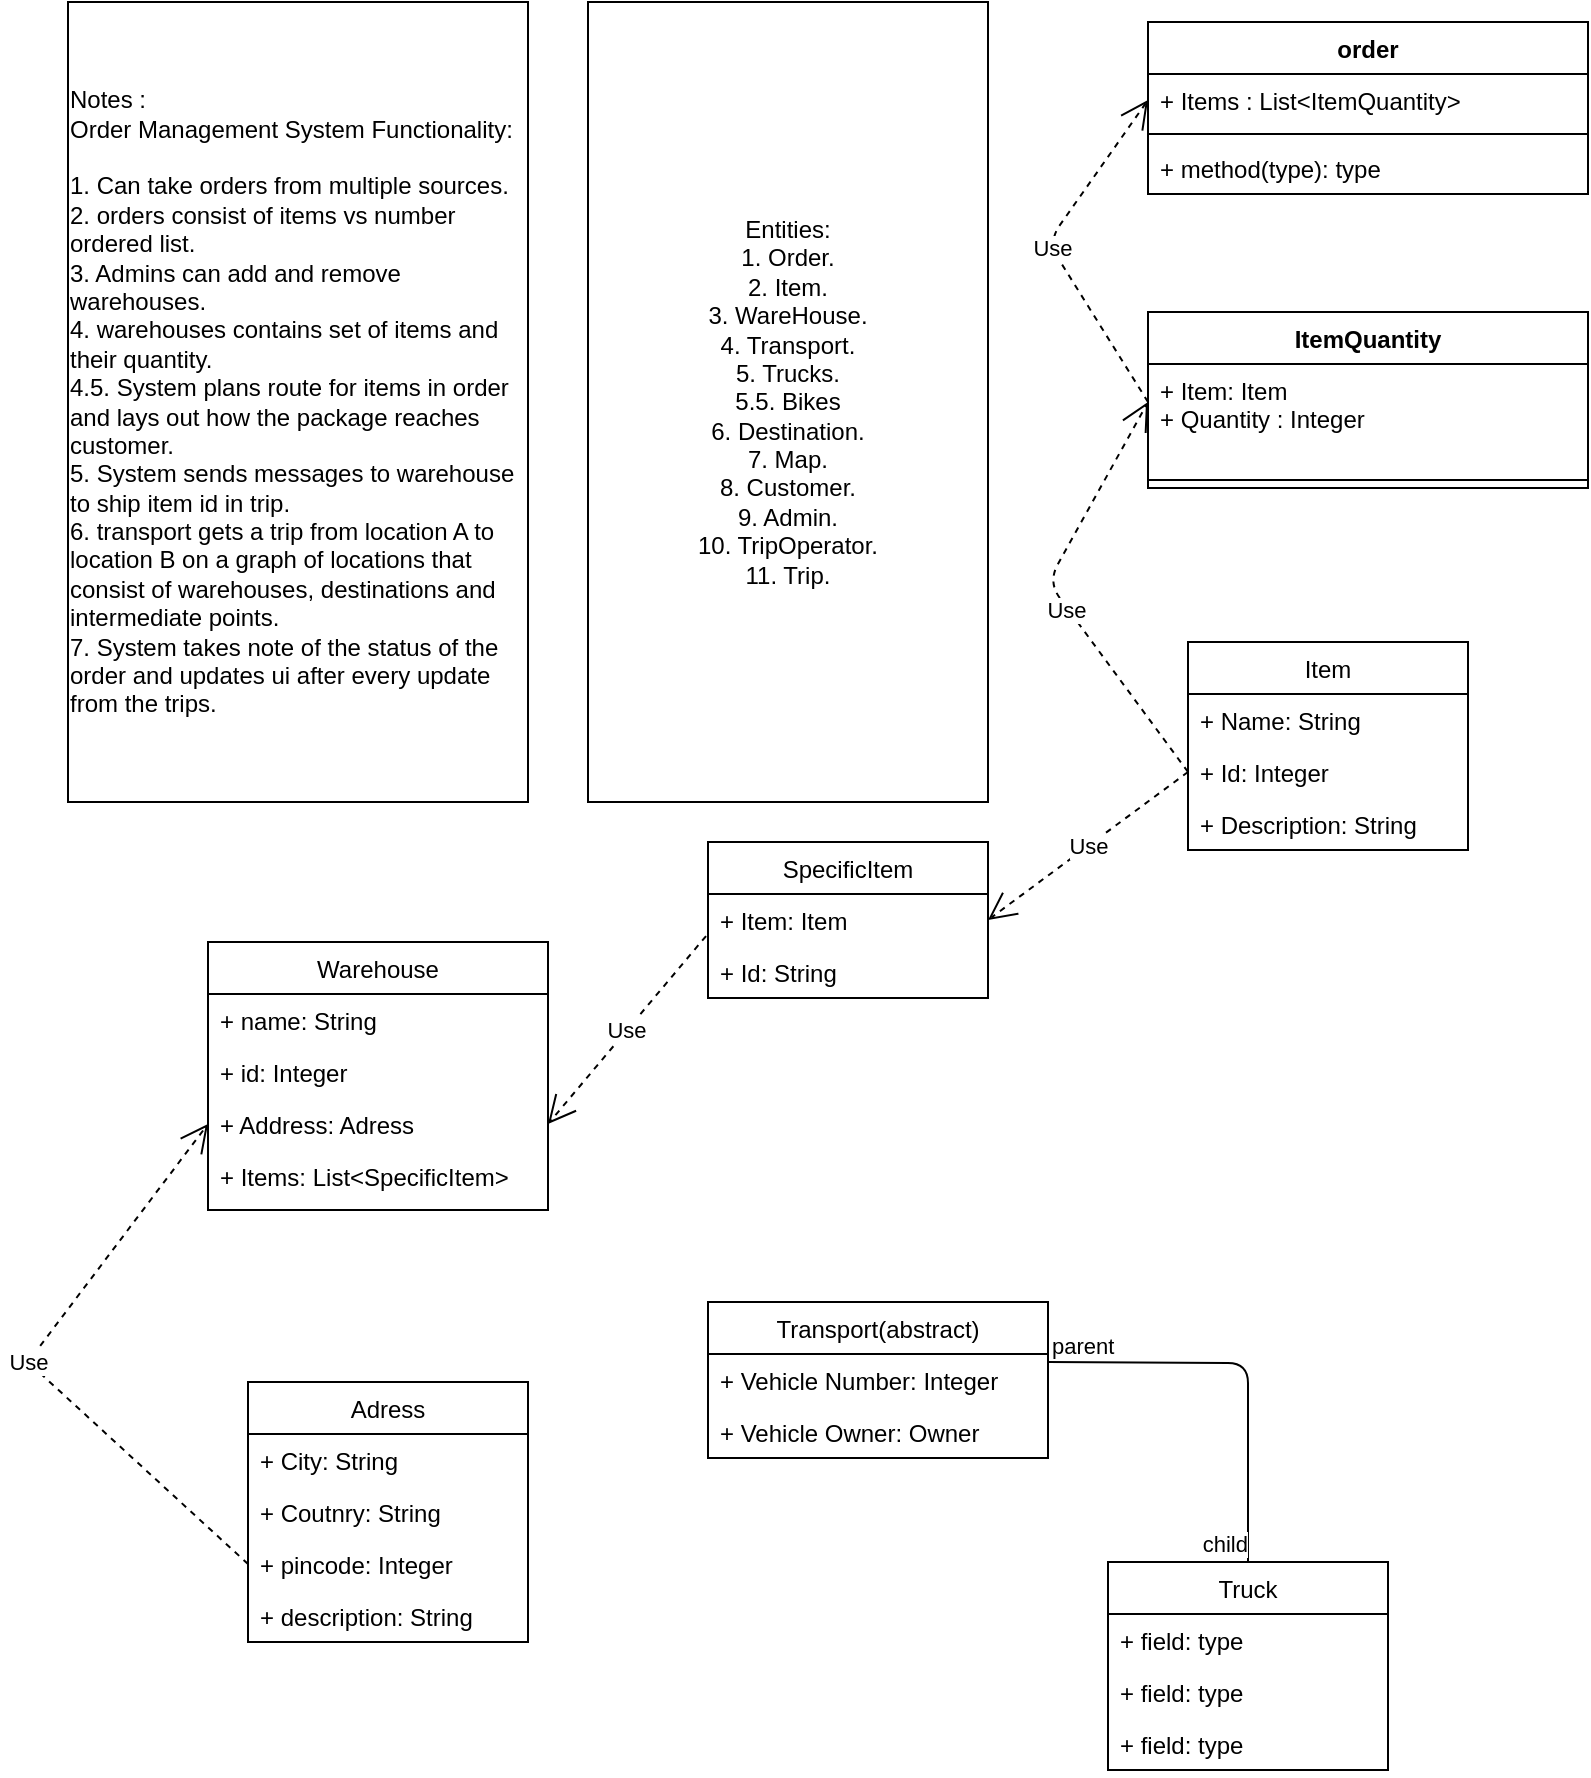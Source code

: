 <mxfile version="13.10.0" type="github">
  <diagram id="C5RBs43oDa-KdzZeNtuy" name="Page-1">
    <mxGraphModel dx="1613" dy="513" grid="1" gridSize="10" guides="1" tooltips="1" connect="1" arrows="1" fold="1" page="1" pageScale="1" pageWidth="827" pageHeight="1169" math="0" shadow="0">
      <root>
        <mxCell id="WIyWlLk6GJQsqaUBKTNV-0" />
        <mxCell id="WIyWlLk6GJQsqaUBKTNV-1" parent="WIyWlLk6GJQsqaUBKTNV-0" />
        <mxCell id="P0WerOg9DDHznc6b3bxv-1" value="order" style="swimlane;fontStyle=1;align=center;verticalAlign=top;childLayout=stackLayout;horizontal=1;startSize=26;horizontalStack=0;resizeParent=1;resizeParentMax=0;resizeLast=0;collapsible=1;marginBottom=0;" parent="WIyWlLk6GJQsqaUBKTNV-1" vertex="1">
          <mxGeometry x="560" y="40" width="220" height="86" as="geometry" />
        </mxCell>
        <mxCell id="P0WerOg9DDHznc6b3bxv-2" value="+ Items : List&lt;ItemQuantity&gt;" style="text;strokeColor=none;fillColor=none;align=left;verticalAlign=top;spacingLeft=4;spacingRight=4;overflow=hidden;rotatable=0;points=[[0,0.5],[1,0.5]];portConstraint=eastwest;" parent="P0WerOg9DDHznc6b3bxv-1" vertex="1">
          <mxGeometry y="26" width="220" height="26" as="geometry" />
        </mxCell>
        <mxCell id="P0WerOg9DDHznc6b3bxv-3" value="" style="line;strokeWidth=1;fillColor=none;align=left;verticalAlign=middle;spacingTop=-1;spacingLeft=3;spacingRight=3;rotatable=0;labelPosition=right;points=[];portConstraint=eastwest;" parent="P0WerOg9DDHznc6b3bxv-1" vertex="1">
          <mxGeometry y="52" width="220" height="8" as="geometry" />
        </mxCell>
        <mxCell id="P0WerOg9DDHznc6b3bxv-4" value="+ method(type): type" style="text;strokeColor=none;fillColor=none;align=left;verticalAlign=top;spacingLeft=4;spacingRight=4;overflow=hidden;rotatable=0;points=[[0,0.5],[1,0.5]];portConstraint=eastwest;" parent="P0WerOg9DDHznc6b3bxv-1" vertex="1">
          <mxGeometry y="60" width="220" height="26" as="geometry" />
        </mxCell>
        <mxCell id="P0WerOg9DDHznc6b3bxv-5" value="&lt;div style=&quot;text-align: left&quot;&gt;&lt;span&gt;Notes :&amp;nbsp;&lt;/span&gt;&lt;/div&gt;&lt;div style=&quot;text-align: left&quot;&gt;&lt;span&gt;Order Management System Functionality:&lt;/span&gt;&lt;/div&gt;&lt;div style=&quot;text-align: left&quot;&gt;&lt;br&gt;&lt;/div&gt;&lt;div style=&quot;text-align: left&quot;&gt;&lt;span&gt;1. Can take orders from multiple sources.&lt;/span&gt;&lt;/div&gt;&lt;div style=&quot;text-align: left&quot;&gt;&lt;span&gt;2. orders consist of items vs number ordered list.&lt;/span&gt;&lt;/div&gt;&lt;div style=&quot;text-align: left&quot;&gt;&lt;span&gt;3. Admins can add and remove warehouses.&lt;/span&gt;&lt;/div&gt;&lt;div style=&quot;text-align: left&quot;&gt;4. warehouses contains set of items and their quantity.&lt;/div&gt;&lt;div style=&quot;text-align: left&quot;&gt;4.5. System plans route for items in order and lays out how the package reaches customer.&lt;/div&gt;&lt;div style=&quot;text-align: left&quot;&gt;5. System sends messages to warehouse to ship item id in trip.&lt;/div&gt;&lt;div style=&quot;text-align: left&quot;&gt;6. transport gets a trip from location A to location B on a graph of locations that consist of warehouses, destinations and intermediate points.&lt;/div&gt;&lt;div style=&quot;text-align: left&quot;&gt;7. System takes note of the status of the order and updates ui after every update from the trips.&lt;/div&gt;" style="rounded=0;whiteSpace=wrap;html=1;" parent="WIyWlLk6GJQsqaUBKTNV-1" vertex="1">
          <mxGeometry x="20" y="30" width="230" height="400" as="geometry" />
        </mxCell>
        <mxCell id="P0WerOg9DDHznc6b3bxv-6" value="Entities:&lt;br&gt;1. Order.&lt;br&gt;2. Item.&lt;br&gt;3. WareHouse.&lt;br&gt;4. Transport.&lt;br&gt;5. Trucks.&lt;br&gt;5.5. Bikes&lt;br&gt;6. Destination.&lt;br&gt;7. Map.&lt;br&gt;8. Customer.&lt;br&gt;9. Admin.&lt;br&gt;10. TripOperator.&lt;br&gt;11. Trip." style="rounded=0;whiteSpace=wrap;html=1;" parent="WIyWlLk6GJQsqaUBKTNV-1" vertex="1">
          <mxGeometry x="280" y="30" width="200" height="400" as="geometry" />
        </mxCell>
        <mxCell id="SZa_jYtGjnlF43Vkc16p-0" value="ItemQuantity" style="swimlane;fontStyle=1;align=center;verticalAlign=top;childLayout=stackLayout;horizontal=1;startSize=26;horizontalStack=0;resizeParent=1;resizeParentMax=0;resizeLast=0;collapsible=1;marginBottom=0;" vertex="1" parent="WIyWlLk6GJQsqaUBKTNV-1">
          <mxGeometry x="560" y="185" width="220" height="88" as="geometry" />
        </mxCell>
        <mxCell id="SZa_jYtGjnlF43Vkc16p-1" value="+ Item: Item&#xa;+ Quantity : Integer" style="text;strokeColor=none;fillColor=none;align=left;verticalAlign=top;spacingLeft=4;spacingRight=4;overflow=hidden;rotatable=0;points=[[0,0.5],[1,0.5]];portConstraint=eastwest;" vertex="1" parent="SZa_jYtGjnlF43Vkc16p-0">
          <mxGeometry y="26" width="220" height="54" as="geometry" />
        </mxCell>
        <mxCell id="SZa_jYtGjnlF43Vkc16p-2" value="" style="line;strokeWidth=1;fillColor=none;align=left;verticalAlign=middle;spacingTop=-1;spacingLeft=3;spacingRight=3;rotatable=0;labelPosition=right;points=[];portConstraint=eastwest;" vertex="1" parent="SZa_jYtGjnlF43Vkc16p-0">
          <mxGeometry y="80" width="220" height="8" as="geometry" />
        </mxCell>
        <mxCell id="SZa_jYtGjnlF43Vkc16p-5" value="Use" style="endArrow=open;endSize=12;dashed=1;html=1;entryX=0;entryY=0.5;entryDx=0;entryDy=0;" edge="1" parent="WIyWlLk6GJQsqaUBKTNV-1" target="P0WerOg9DDHznc6b3bxv-2">
          <mxGeometry width="160" relative="1" as="geometry">
            <mxPoint x="560" y="230" as="sourcePoint" />
            <mxPoint x="680" y="230" as="targetPoint" />
            <Array as="points">
              <mxPoint x="510" y="150" />
            </Array>
          </mxGeometry>
        </mxCell>
        <mxCell id="SZa_jYtGjnlF43Vkc16p-6" value="Item" style="swimlane;fontStyle=0;childLayout=stackLayout;horizontal=1;startSize=26;fillColor=none;horizontalStack=0;resizeParent=1;resizeParentMax=0;resizeLast=0;collapsible=1;marginBottom=0;" vertex="1" parent="WIyWlLk6GJQsqaUBKTNV-1">
          <mxGeometry x="580" y="350" width="140" height="104" as="geometry" />
        </mxCell>
        <mxCell id="SZa_jYtGjnlF43Vkc16p-7" value="+ Name: String" style="text;strokeColor=none;fillColor=none;align=left;verticalAlign=top;spacingLeft=4;spacingRight=4;overflow=hidden;rotatable=0;points=[[0,0.5],[1,0.5]];portConstraint=eastwest;" vertex="1" parent="SZa_jYtGjnlF43Vkc16p-6">
          <mxGeometry y="26" width="140" height="26" as="geometry" />
        </mxCell>
        <mxCell id="SZa_jYtGjnlF43Vkc16p-8" value="+ Id: Integer" style="text;strokeColor=none;fillColor=none;align=left;verticalAlign=top;spacingLeft=4;spacingRight=4;overflow=hidden;rotatable=0;points=[[0,0.5],[1,0.5]];portConstraint=eastwest;" vertex="1" parent="SZa_jYtGjnlF43Vkc16p-6">
          <mxGeometry y="52" width="140" height="26" as="geometry" />
        </mxCell>
        <mxCell id="SZa_jYtGjnlF43Vkc16p-9" value="+ Description: String" style="text;strokeColor=none;fillColor=none;align=left;verticalAlign=top;spacingLeft=4;spacingRight=4;overflow=hidden;rotatable=0;points=[[0,0.5],[1,0.5]];portConstraint=eastwest;" vertex="1" parent="SZa_jYtGjnlF43Vkc16p-6">
          <mxGeometry y="78" width="140" height="26" as="geometry" />
        </mxCell>
        <mxCell id="SZa_jYtGjnlF43Vkc16p-10" value="Use" style="endArrow=open;endSize=12;dashed=1;html=1;exitX=0;exitY=0.5;exitDx=0;exitDy=0;" edge="1" parent="WIyWlLk6GJQsqaUBKTNV-1" source="SZa_jYtGjnlF43Vkc16p-8">
          <mxGeometry x="-0.08" y="1" width="160" relative="1" as="geometry">
            <mxPoint x="420" y="490" as="sourcePoint" />
            <mxPoint x="560" y="230" as="targetPoint" />
            <Array as="points">
              <mxPoint x="510" y="320" />
            </Array>
            <mxPoint as="offset" />
          </mxGeometry>
        </mxCell>
        <mxCell id="SZa_jYtGjnlF43Vkc16p-11" value="SpecificItem" style="swimlane;fontStyle=0;childLayout=stackLayout;horizontal=1;startSize=26;fillColor=none;horizontalStack=0;resizeParent=1;resizeParentMax=0;resizeLast=0;collapsible=1;marginBottom=0;" vertex="1" parent="WIyWlLk6GJQsqaUBKTNV-1">
          <mxGeometry x="340" y="450" width="140" height="78" as="geometry" />
        </mxCell>
        <mxCell id="SZa_jYtGjnlF43Vkc16p-12" value="+ Item: Item" style="text;strokeColor=none;fillColor=none;align=left;verticalAlign=top;spacingLeft=4;spacingRight=4;overflow=hidden;rotatable=0;points=[[0,0.5],[1,0.5]];portConstraint=eastwest;" vertex="1" parent="SZa_jYtGjnlF43Vkc16p-11">
          <mxGeometry y="26" width="140" height="26" as="geometry" />
        </mxCell>
        <mxCell id="SZa_jYtGjnlF43Vkc16p-13" value="+ Id: String" style="text;strokeColor=none;fillColor=none;align=left;verticalAlign=top;spacingLeft=4;spacingRight=4;overflow=hidden;rotatable=0;points=[[0,0.5],[1,0.5]];portConstraint=eastwest;" vertex="1" parent="SZa_jYtGjnlF43Vkc16p-11">
          <mxGeometry y="52" width="140" height="26" as="geometry" />
        </mxCell>
        <mxCell id="SZa_jYtGjnlF43Vkc16p-15" value="Use" style="endArrow=open;endSize=12;dashed=1;html=1;exitX=0;exitY=0.5;exitDx=0;exitDy=0;entryX=1;entryY=0.5;entryDx=0;entryDy=0;" edge="1" parent="WIyWlLk6GJQsqaUBKTNV-1" source="SZa_jYtGjnlF43Vkc16p-8" target="SZa_jYtGjnlF43Vkc16p-12">
          <mxGeometry width="160" relative="1" as="geometry">
            <mxPoint x="500" y="500" as="sourcePoint" />
            <mxPoint x="660" y="500" as="targetPoint" />
          </mxGeometry>
        </mxCell>
        <mxCell id="SZa_jYtGjnlF43Vkc16p-16" value="Warehouse" style="swimlane;fontStyle=0;childLayout=stackLayout;horizontal=1;startSize=26;fillColor=none;horizontalStack=0;resizeParent=1;resizeParentMax=0;resizeLast=0;collapsible=1;marginBottom=0;" vertex="1" parent="WIyWlLk6GJQsqaUBKTNV-1">
          <mxGeometry x="90" y="500" width="170" height="134" as="geometry" />
        </mxCell>
        <mxCell id="SZa_jYtGjnlF43Vkc16p-17" value="+ name: String" style="text;strokeColor=none;fillColor=none;align=left;verticalAlign=top;spacingLeft=4;spacingRight=4;overflow=hidden;rotatable=0;points=[[0,0.5],[1,0.5]];portConstraint=eastwest;" vertex="1" parent="SZa_jYtGjnlF43Vkc16p-16">
          <mxGeometry y="26" width="170" height="26" as="geometry" />
        </mxCell>
        <mxCell id="SZa_jYtGjnlF43Vkc16p-18" value="+ id: Integer" style="text;strokeColor=none;fillColor=none;align=left;verticalAlign=top;spacingLeft=4;spacingRight=4;overflow=hidden;rotatable=0;points=[[0,0.5],[1,0.5]];portConstraint=eastwest;" vertex="1" parent="SZa_jYtGjnlF43Vkc16p-16">
          <mxGeometry y="52" width="170" height="26" as="geometry" />
        </mxCell>
        <mxCell id="SZa_jYtGjnlF43Vkc16p-19" value="+ Address: Adress&#xa;" style="text;strokeColor=none;fillColor=none;align=left;verticalAlign=top;spacingLeft=4;spacingRight=4;overflow=hidden;rotatable=0;points=[[0,0.5],[1,0.5]];portConstraint=eastwest;" vertex="1" parent="SZa_jYtGjnlF43Vkc16p-16">
          <mxGeometry y="78" width="170" height="26" as="geometry" />
        </mxCell>
        <mxCell id="SZa_jYtGjnlF43Vkc16p-20" value="+ Items: List&lt;SpecificItem&gt;&#xa;" style="text;strokeColor=none;fillColor=none;align=left;verticalAlign=top;spacingLeft=4;spacingRight=4;overflow=hidden;rotatable=0;points=[[0,0.5],[1,0.5]];portConstraint=eastwest;" vertex="1" parent="SZa_jYtGjnlF43Vkc16p-16">
          <mxGeometry y="104" width="170" height="30" as="geometry" />
        </mxCell>
        <mxCell id="SZa_jYtGjnlF43Vkc16p-22" value="Use" style="endArrow=open;endSize=12;dashed=1;html=1;exitX=-0.007;exitY=0.808;exitDx=0;exitDy=0;exitPerimeter=0;entryX=1;entryY=0.5;entryDx=0;entryDy=0;" edge="1" parent="WIyWlLk6GJQsqaUBKTNV-1" source="SZa_jYtGjnlF43Vkc16p-12" target="SZa_jYtGjnlF43Vkc16p-19">
          <mxGeometry width="160" relative="1" as="geometry">
            <mxPoint x="270" y="390" as="sourcePoint" />
            <mxPoint x="430" y="390" as="targetPoint" />
          </mxGeometry>
        </mxCell>
        <mxCell id="SZa_jYtGjnlF43Vkc16p-23" value="Adress" style="swimlane;fontStyle=0;childLayout=stackLayout;horizontal=1;startSize=26;fillColor=none;horizontalStack=0;resizeParent=1;resizeParentMax=0;resizeLast=0;collapsible=1;marginBottom=0;" vertex="1" parent="WIyWlLk6GJQsqaUBKTNV-1">
          <mxGeometry x="110" y="720" width="140" height="130" as="geometry" />
        </mxCell>
        <mxCell id="SZa_jYtGjnlF43Vkc16p-24" value="+ City: String" style="text;strokeColor=none;fillColor=none;align=left;verticalAlign=top;spacingLeft=4;spacingRight=4;overflow=hidden;rotatable=0;points=[[0,0.5],[1,0.5]];portConstraint=eastwest;" vertex="1" parent="SZa_jYtGjnlF43Vkc16p-23">
          <mxGeometry y="26" width="140" height="26" as="geometry" />
        </mxCell>
        <mxCell id="SZa_jYtGjnlF43Vkc16p-25" value="+ Coutnry: String" style="text;strokeColor=none;fillColor=none;align=left;verticalAlign=top;spacingLeft=4;spacingRight=4;overflow=hidden;rotatable=0;points=[[0,0.5],[1,0.5]];portConstraint=eastwest;" vertex="1" parent="SZa_jYtGjnlF43Vkc16p-23">
          <mxGeometry y="52" width="140" height="26" as="geometry" />
        </mxCell>
        <mxCell id="SZa_jYtGjnlF43Vkc16p-26" value="+ pincode: Integer" style="text;strokeColor=none;fillColor=none;align=left;verticalAlign=top;spacingLeft=4;spacingRight=4;overflow=hidden;rotatable=0;points=[[0,0.5],[1,0.5]];portConstraint=eastwest;" vertex="1" parent="SZa_jYtGjnlF43Vkc16p-23">
          <mxGeometry y="78" width="140" height="26" as="geometry" />
        </mxCell>
        <mxCell id="SZa_jYtGjnlF43Vkc16p-28" value="+ description: String" style="text;strokeColor=none;fillColor=none;align=left;verticalAlign=top;spacingLeft=4;spacingRight=4;overflow=hidden;rotatable=0;points=[[0,0.5],[1,0.5]];portConstraint=eastwest;" vertex="1" parent="SZa_jYtGjnlF43Vkc16p-23">
          <mxGeometry y="104" width="140" height="26" as="geometry" />
        </mxCell>
        <mxCell id="SZa_jYtGjnlF43Vkc16p-29" value="Use" style="endArrow=open;endSize=12;dashed=1;html=1;exitX=0;exitY=0.5;exitDx=0;exitDy=0;entryX=0;entryY=0.5;entryDx=0;entryDy=0;" edge="1" parent="WIyWlLk6GJQsqaUBKTNV-1" source="SZa_jYtGjnlF43Vkc16p-26" target="SZa_jYtGjnlF43Vkc16p-19">
          <mxGeometry width="160" relative="1" as="geometry">
            <mxPoint x="400" y="810" as="sourcePoint" />
            <mxPoint x="560" y="810" as="targetPoint" />
            <Array as="points">
              <mxPoint y="710" />
            </Array>
          </mxGeometry>
        </mxCell>
        <mxCell id="SZa_jYtGjnlF43Vkc16p-30" value="Transport(abstract)" style="swimlane;fontStyle=0;childLayout=stackLayout;horizontal=1;startSize=26;fillColor=none;horizontalStack=0;resizeParent=1;resizeParentMax=0;resizeLast=0;collapsible=1;marginBottom=0;" vertex="1" parent="WIyWlLk6GJQsqaUBKTNV-1">
          <mxGeometry x="340" y="680" width="170" height="78" as="geometry" />
        </mxCell>
        <mxCell id="SZa_jYtGjnlF43Vkc16p-31" value="+ Vehicle Number: Integer" style="text;strokeColor=none;fillColor=none;align=left;verticalAlign=top;spacingLeft=4;spacingRight=4;overflow=hidden;rotatable=0;points=[[0,0.5],[1,0.5]];portConstraint=eastwest;" vertex="1" parent="SZa_jYtGjnlF43Vkc16p-30">
          <mxGeometry y="26" width="170" height="26" as="geometry" />
        </mxCell>
        <mxCell id="SZa_jYtGjnlF43Vkc16p-41" value="+ Vehicle Owner: Owner" style="text;strokeColor=none;fillColor=none;align=left;verticalAlign=top;spacingLeft=4;spacingRight=4;overflow=hidden;rotatable=0;points=[[0,0.5],[1,0.5]];portConstraint=eastwest;" vertex="1" parent="SZa_jYtGjnlF43Vkc16p-30">
          <mxGeometry y="52" width="170" height="26" as="geometry" />
        </mxCell>
        <mxCell id="SZa_jYtGjnlF43Vkc16p-34" value="" style="endArrow=none;html=1;edgeStyle=orthogonalEdgeStyle;entryX=0.5;entryY=0;entryDx=0;entryDy=0;" edge="1" parent="WIyWlLk6GJQsqaUBKTNV-1" target="SZa_jYtGjnlF43Vkc16p-37">
          <mxGeometry relative="1" as="geometry">
            <mxPoint x="510" y="710" as="sourcePoint" />
            <mxPoint x="670" y="710" as="targetPoint" />
          </mxGeometry>
        </mxCell>
        <mxCell id="SZa_jYtGjnlF43Vkc16p-35" value="parent" style="edgeLabel;resizable=0;html=1;align=left;verticalAlign=bottom;" connectable="0" vertex="1" parent="SZa_jYtGjnlF43Vkc16p-34">
          <mxGeometry x="-1" relative="1" as="geometry" />
        </mxCell>
        <mxCell id="SZa_jYtGjnlF43Vkc16p-36" value="child" style="edgeLabel;resizable=0;html=1;align=right;verticalAlign=bottom;" connectable="0" vertex="1" parent="SZa_jYtGjnlF43Vkc16p-34">
          <mxGeometry x="1" relative="1" as="geometry" />
        </mxCell>
        <mxCell id="SZa_jYtGjnlF43Vkc16p-37" value="Truck" style="swimlane;fontStyle=0;childLayout=stackLayout;horizontal=1;startSize=26;fillColor=none;horizontalStack=0;resizeParent=1;resizeParentMax=0;resizeLast=0;collapsible=1;marginBottom=0;" vertex="1" parent="WIyWlLk6GJQsqaUBKTNV-1">
          <mxGeometry x="540" y="810" width="140" height="104" as="geometry" />
        </mxCell>
        <mxCell id="SZa_jYtGjnlF43Vkc16p-38" value="+ field: type" style="text;strokeColor=none;fillColor=none;align=left;verticalAlign=top;spacingLeft=4;spacingRight=4;overflow=hidden;rotatable=0;points=[[0,0.5],[1,0.5]];portConstraint=eastwest;" vertex="1" parent="SZa_jYtGjnlF43Vkc16p-37">
          <mxGeometry y="26" width="140" height="26" as="geometry" />
        </mxCell>
        <mxCell id="SZa_jYtGjnlF43Vkc16p-39" value="+ field: type" style="text;strokeColor=none;fillColor=none;align=left;verticalAlign=top;spacingLeft=4;spacingRight=4;overflow=hidden;rotatable=0;points=[[0,0.5],[1,0.5]];portConstraint=eastwest;" vertex="1" parent="SZa_jYtGjnlF43Vkc16p-37">
          <mxGeometry y="52" width="140" height="26" as="geometry" />
        </mxCell>
        <mxCell id="SZa_jYtGjnlF43Vkc16p-40" value="+ field: type" style="text;strokeColor=none;fillColor=none;align=left;verticalAlign=top;spacingLeft=4;spacingRight=4;overflow=hidden;rotatable=0;points=[[0,0.5],[1,0.5]];portConstraint=eastwest;" vertex="1" parent="SZa_jYtGjnlF43Vkc16p-37">
          <mxGeometry y="78" width="140" height="26" as="geometry" />
        </mxCell>
      </root>
    </mxGraphModel>
  </diagram>
</mxfile>
